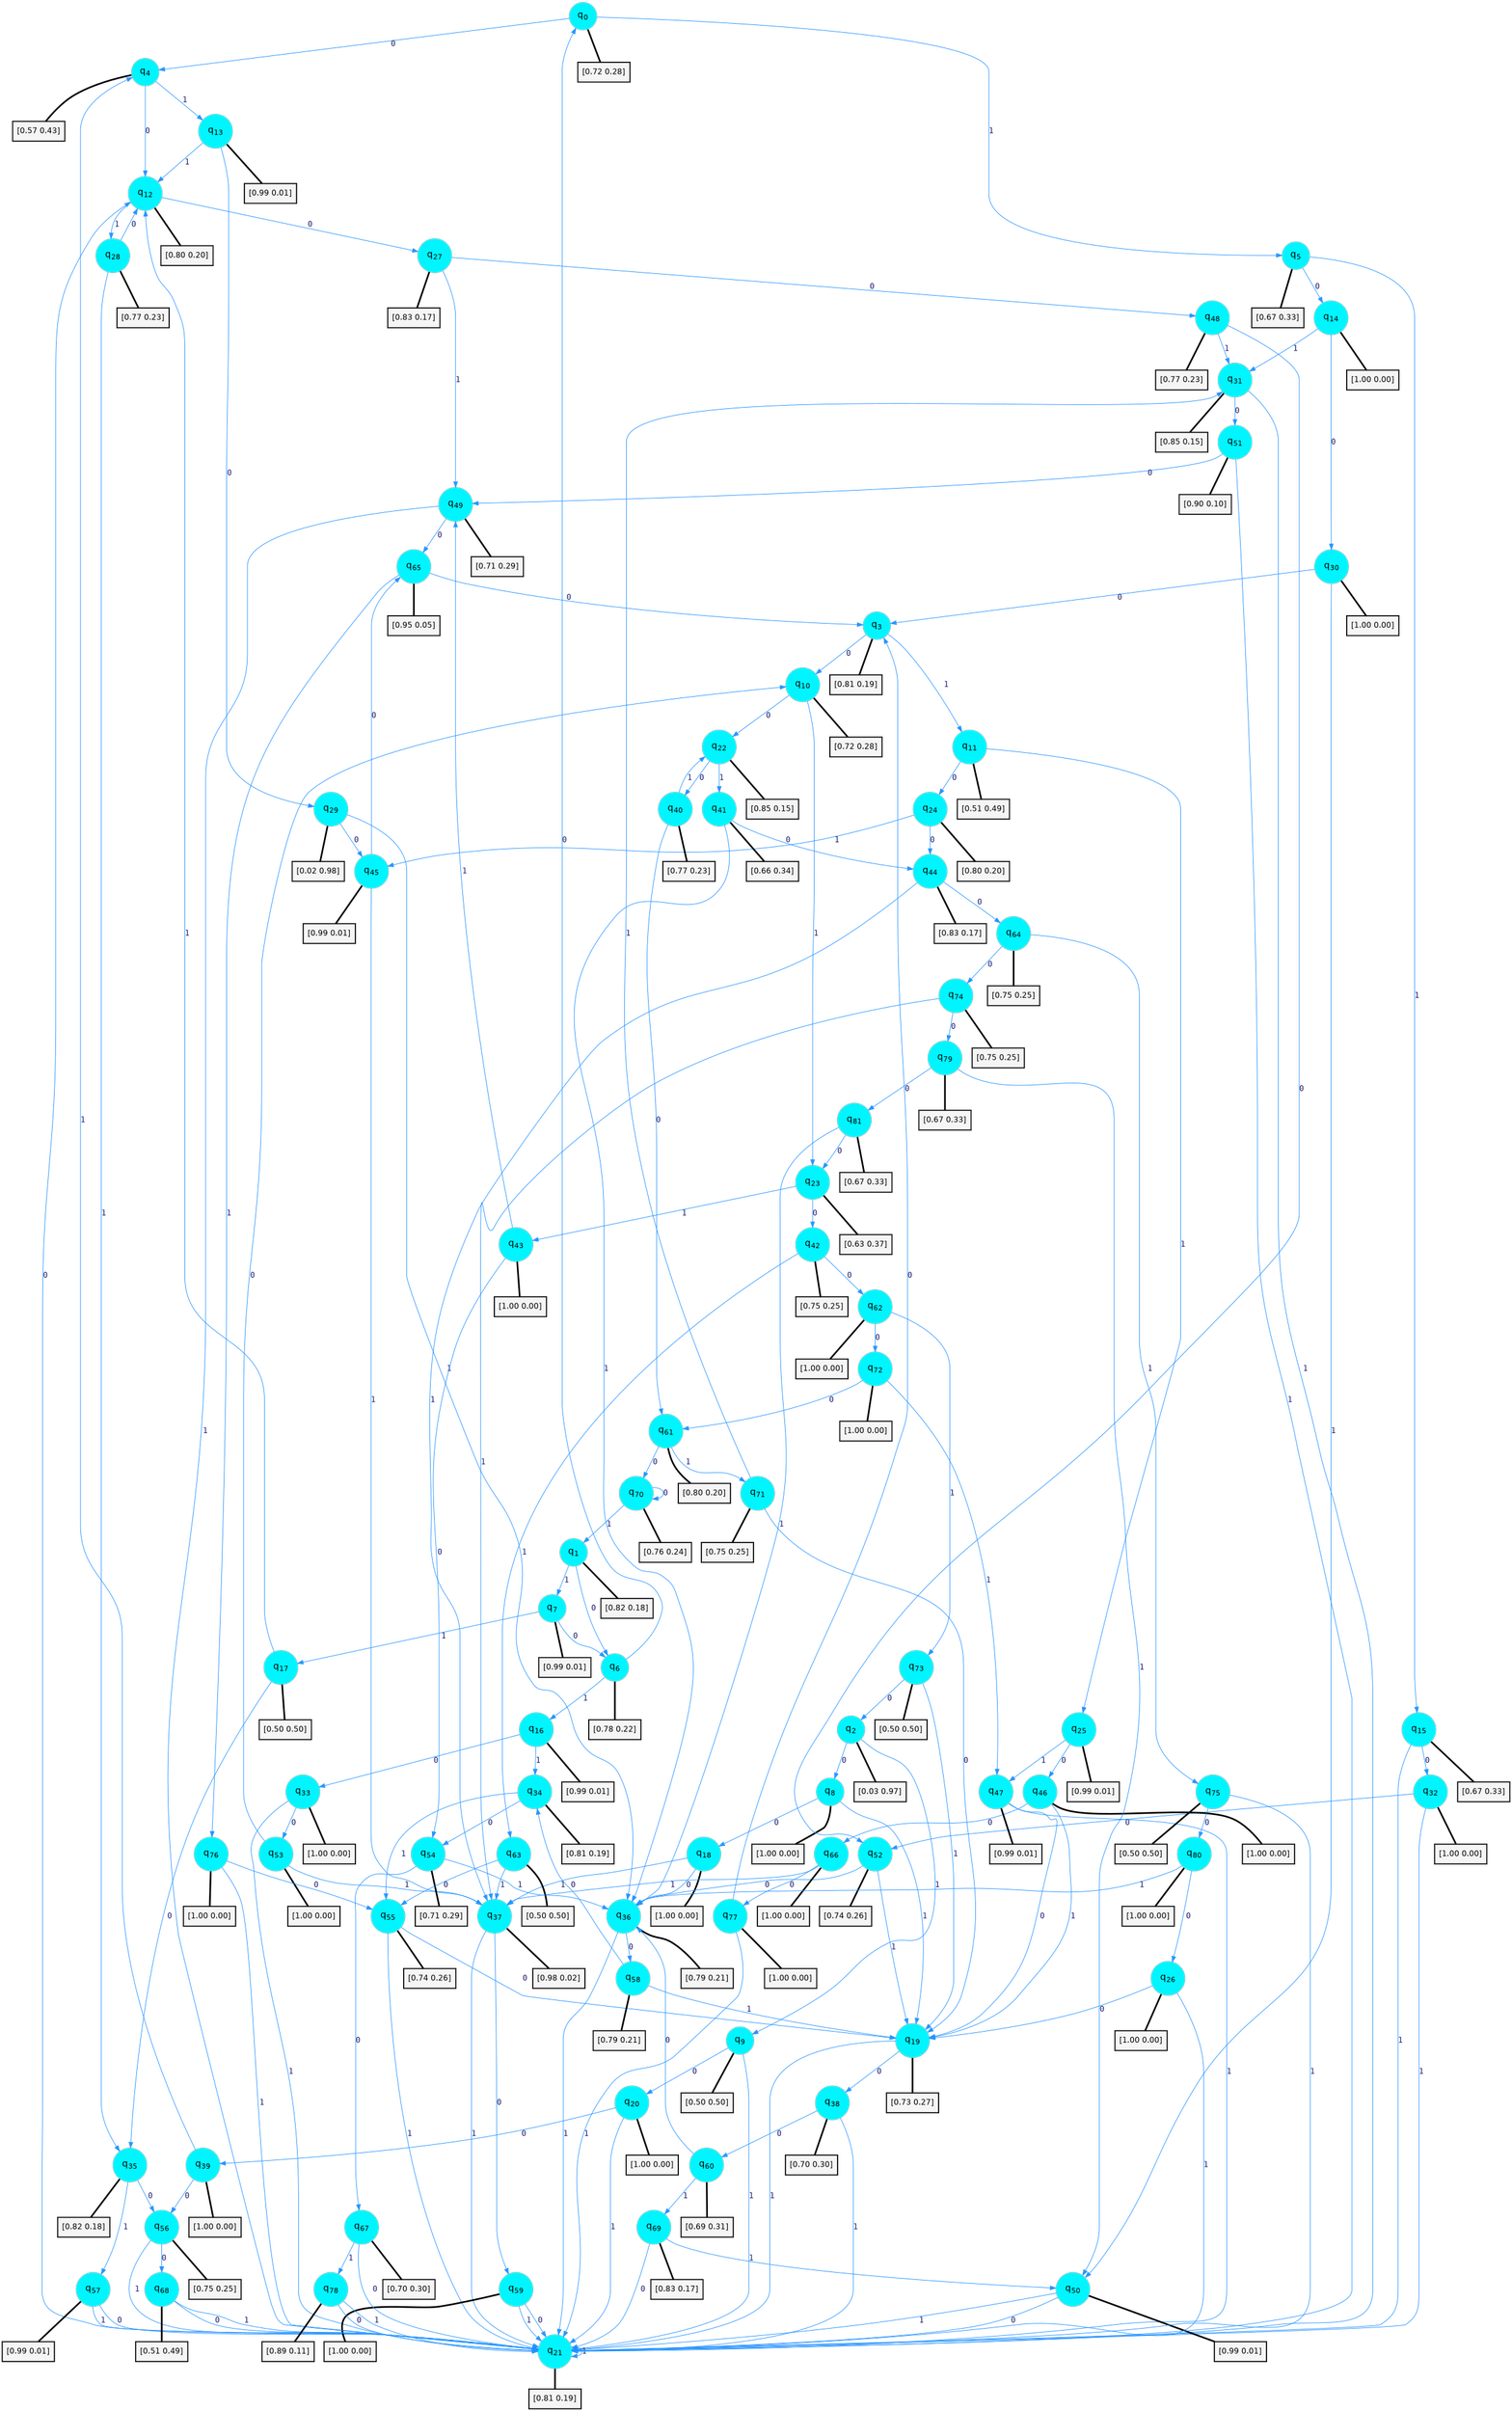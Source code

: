 digraph G {
graph [
bgcolor=transparent, dpi=300, rankdir=TD, size="40,25"];
node [
color=gray, fillcolor=turquoise1, fontcolor=black, fontname=Helvetica, fontsize=16, fontweight=bold, shape=circle, style=filled];
edge [
arrowsize=1, color=dodgerblue1, fontcolor=midnightblue, fontname=courier, fontweight=bold, penwidth=1, style=solid, weight=20];
0[label=<q<SUB>0</SUB>>];
1[label=<q<SUB>1</SUB>>];
2[label=<q<SUB>2</SUB>>];
3[label=<q<SUB>3</SUB>>];
4[label=<q<SUB>4</SUB>>];
5[label=<q<SUB>5</SUB>>];
6[label=<q<SUB>6</SUB>>];
7[label=<q<SUB>7</SUB>>];
8[label=<q<SUB>8</SUB>>];
9[label=<q<SUB>9</SUB>>];
10[label=<q<SUB>10</SUB>>];
11[label=<q<SUB>11</SUB>>];
12[label=<q<SUB>12</SUB>>];
13[label=<q<SUB>13</SUB>>];
14[label=<q<SUB>14</SUB>>];
15[label=<q<SUB>15</SUB>>];
16[label=<q<SUB>16</SUB>>];
17[label=<q<SUB>17</SUB>>];
18[label=<q<SUB>18</SUB>>];
19[label=<q<SUB>19</SUB>>];
20[label=<q<SUB>20</SUB>>];
21[label=<q<SUB>21</SUB>>];
22[label=<q<SUB>22</SUB>>];
23[label=<q<SUB>23</SUB>>];
24[label=<q<SUB>24</SUB>>];
25[label=<q<SUB>25</SUB>>];
26[label=<q<SUB>26</SUB>>];
27[label=<q<SUB>27</SUB>>];
28[label=<q<SUB>28</SUB>>];
29[label=<q<SUB>29</SUB>>];
30[label=<q<SUB>30</SUB>>];
31[label=<q<SUB>31</SUB>>];
32[label=<q<SUB>32</SUB>>];
33[label=<q<SUB>33</SUB>>];
34[label=<q<SUB>34</SUB>>];
35[label=<q<SUB>35</SUB>>];
36[label=<q<SUB>36</SUB>>];
37[label=<q<SUB>37</SUB>>];
38[label=<q<SUB>38</SUB>>];
39[label=<q<SUB>39</SUB>>];
40[label=<q<SUB>40</SUB>>];
41[label=<q<SUB>41</SUB>>];
42[label=<q<SUB>42</SUB>>];
43[label=<q<SUB>43</SUB>>];
44[label=<q<SUB>44</SUB>>];
45[label=<q<SUB>45</SUB>>];
46[label=<q<SUB>46</SUB>>];
47[label=<q<SUB>47</SUB>>];
48[label=<q<SUB>48</SUB>>];
49[label=<q<SUB>49</SUB>>];
50[label=<q<SUB>50</SUB>>];
51[label=<q<SUB>51</SUB>>];
52[label=<q<SUB>52</SUB>>];
53[label=<q<SUB>53</SUB>>];
54[label=<q<SUB>54</SUB>>];
55[label=<q<SUB>55</SUB>>];
56[label=<q<SUB>56</SUB>>];
57[label=<q<SUB>57</SUB>>];
58[label=<q<SUB>58</SUB>>];
59[label=<q<SUB>59</SUB>>];
60[label=<q<SUB>60</SUB>>];
61[label=<q<SUB>61</SUB>>];
62[label=<q<SUB>62</SUB>>];
63[label=<q<SUB>63</SUB>>];
64[label=<q<SUB>64</SUB>>];
65[label=<q<SUB>65</SUB>>];
66[label=<q<SUB>66</SUB>>];
67[label=<q<SUB>67</SUB>>];
68[label=<q<SUB>68</SUB>>];
69[label=<q<SUB>69</SUB>>];
70[label=<q<SUB>70</SUB>>];
71[label=<q<SUB>71</SUB>>];
72[label=<q<SUB>72</SUB>>];
73[label=<q<SUB>73</SUB>>];
74[label=<q<SUB>74</SUB>>];
75[label=<q<SUB>75</SUB>>];
76[label=<q<SUB>76</SUB>>];
77[label=<q<SUB>77</SUB>>];
78[label=<q<SUB>78</SUB>>];
79[label=<q<SUB>79</SUB>>];
80[label=<q<SUB>80</SUB>>];
81[label=<q<SUB>81</SUB>>];
82[label="[0.72 0.28]", shape=box,fontcolor=black, fontname=Helvetica, fontsize=14, penwidth=2, fillcolor=whitesmoke,color=black];
83[label="[0.82 0.18]", shape=box,fontcolor=black, fontname=Helvetica, fontsize=14, penwidth=2, fillcolor=whitesmoke,color=black];
84[label="[0.03 0.97]", shape=box,fontcolor=black, fontname=Helvetica, fontsize=14, penwidth=2, fillcolor=whitesmoke,color=black];
85[label="[0.81 0.19]", shape=box,fontcolor=black, fontname=Helvetica, fontsize=14, penwidth=2, fillcolor=whitesmoke,color=black];
86[label="[0.57 0.43]", shape=box,fontcolor=black, fontname=Helvetica, fontsize=14, penwidth=2, fillcolor=whitesmoke,color=black];
87[label="[0.67 0.33]", shape=box,fontcolor=black, fontname=Helvetica, fontsize=14, penwidth=2, fillcolor=whitesmoke,color=black];
88[label="[0.78 0.22]", shape=box,fontcolor=black, fontname=Helvetica, fontsize=14, penwidth=2, fillcolor=whitesmoke,color=black];
89[label="[0.99 0.01]", shape=box,fontcolor=black, fontname=Helvetica, fontsize=14, penwidth=2, fillcolor=whitesmoke,color=black];
90[label="[1.00 0.00]", shape=box,fontcolor=black, fontname=Helvetica, fontsize=14, penwidth=2, fillcolor=whitesmoke,color=black];
91[label="[0.50 0.50]", shape=box,fontcolor=black, fontname=Helvetica, fontsize=14, penwidth=2, fillcolor=whitesmoke,color=black];
92[label="[0.72 0.28]", shape=box,fontcolor=black, fontname=Helvetica, fontsize=14, penwidth=2, fillcolor=whitesmoke,color=black];
93[label="[0.51 0.49]", shape=box,fontcolor=black, fontname=Helvetica, fontsize=14, penwidth=2, fillcolor=whitesmoke,color=black];
94[label="[0.80 0.20]", shape=box,fontcolor=black, fontname=Helvetica, fontsize=14, penwidth=2, fillcolor=whitesmoke,color=black];
95[label="[0.99 0.01]", shape=box,fontcolor=black, fontname=Helvetica, fontsize=14, penwidth=2, fillcolor=whitesmoke,color=black];
96[label="[1.00 0.00]", shape=box,fontcolor=black, fontname=Helvetica, fontsize=14, penwidth=2, fillcolor=whitesmoke,color=black];
97[label="[0.67 0.33]", shape=box,fontcolor=black, fontname=Helvetica, fontsize=14, penwidth=2, fillcolor=whitesmoke,color=black];
98[label="[0.99 0.01]", shape=box,fontcolor=black, fontname=Helvetica, fontsize=14, penwidth=2, fillcolor=whitesmoke,color=black];
99[label="[0.50 0.50]", shape=box,fontcolor=black, fontname=Helvetica, fontsize=14, penwidth=2, fillcolor=whitesmoke,color=black];
100[label="[1.00 0.00]", shape=box,fontcolor=black, fontname=Helvetica, fontsize=14, penwidth=2, fillcolor=whitesmoke,color=black];
101[label="[0.73 0.27]", shape=box,fontcolor=black, fontname=Helvetica, fontsize=14, penwidth=2, fillcolor=whitesmoke,color=black];
102[label="[1.00 0.00]", shape=box,fontcolor=black, fontname=Helvetica, fontsize=14, penwidth=2, fillcolor=whitesmoke,color=black];
103[label="[0.81 0.19]", shape=box,fontcolor=black, fontname=Helvetica, fontsize=14, penwidth=2, fillcolor=whitesmoke,color=black];
104[label="[0.85 0.15]", shape=box,fontcolor=black, fontname=Helvetica, fontsize=14, penwidth=2, fillcolor=whitesmoke,color=black];
105[label="[0.63 0.37]", shape=box,fontcolor=black, fontname=Helvetica, fontsize=14, penwidth=2, fillcolor=whitesmoke,color=black];
106[label="[0.80 0.20]", shape=box,fontcolor=black, fontname=Helvetica, fontsize=14, penwidth=2, fillcolor=whitesmoke,color=black];
107[label="[0.99 0.01]", shape=box,fontcolor=black, fontname=Helvetica, fontsize=14, penwidth=2, fillcolor=whitesmoke,color=black];
108[label="[1.00 0.00]", shape=box,fontcolor=black, fontname=Helvetica, fontsize=14, penwidth=2, fillcolor=whitesmoke,color=black];
109[label="[0.83 0.17]", shape=box,fontcolor=black, fontname=Helvetica, fontsize=14, penwidth=2, fillcolor=whitesmoke,color=black];
110[label="[0.77 0.23]", shape=box,fontcolor=black, fontname=Helvetica, fontsize=14, penwidth=2, fillcolor=whitesmoke,color=black];
111[label="[0.02 0.98]", shape=box,fontcolor=black, fontname=Helvetica, fontsize=14, penwidth=2, fillcolor=whitesmoke,color=black];
112[label="[1.00 0.00]", shape=box,fontcolor=black, fontname=Helvetica, fontsize=14, penwidth=2, fillcolor=whitesmoke,color=black];
113[label="[0.85 0.15]", shape=box,fontcolor=black, fontname=Helvetica, fontsize=14, penwidth=2, fillcolor=whitesmoke,color=black];
114[label="[1.00 0.00]", shape=box,fontcolor=black, fontname=Helvetica, fontsize=14, penwidth=2, fillcolor=whitesmoke,color=black];
115[label="[1.00 0.00]", shape=box,fontcolor=black, fontname=Helvetica, fontsize=14, penwidth=2, fillcolor=whitesmoke,color=black];
116[label="[0.81 0.19]", shape=box,fontcolor=black, fontname=Helvetica, fontsize=14, penwidth=2, fillcolor=whitesmoke,color=black];
117[label="[0.82 0.18]", shape=box,fontcolor=black, fontname=Helvetica, fontsize=14, penwidth=2, fillcolor=whitesmoke,color=black];
118[label="[0.79 0.21]", shape=box,fontcolor=black, fontname=Helvetica, fontsize=14, penwidth=2, fillcolor=whitesmoke,color=black];
119[label="[0.98 0.02]", shape=box,fontcolor=black, fontname=Helvetica, fontsize=14, penwidth=2, fillcolor=whitesmoke,color=black];
120[label="[0.70 0.30]", shape=box,fontcolor=black, fontname=Helvetica, fontsize=14, penwidth=2, fillcolor=whitesmoke,color=black];
121[label="[1.00 0.00]", shape=box,fontcolor=black, fontname=Helvetica, fontsize=14, penwidth=2, fillcolor=whitesmoke,color=black];
122[label="[0.77 0.23]", shape=box,fontcolor=black, fontname=Helvetica, fontsize=14, penwidth=2, fillcolor=whitesmoke,color=black];
123[label="[0.66 0.34]", shape=box,fontcolor=black, fontname=Helvetica, fontsize=14, penwidth=2, fillcolor=whitesmoke,color=black];
124[label="[0.75 0.25]", shape=box,fontcolor=black, fontname=Helvetica, fontsize=14, penwidth=2, fillcolor=whitesmoke,color=black];
125[label="[1.00 0.00]", shape=box,fontcolor=black, fontname=Helvetica, fontsize=14, penwidth=2, fillcolor=whitesmoke,color=black];
126[label="[0.83 0.17]", shape=box,fontcolor=black, fontname=Helvetica, fontsize=14, penwidth=2, fillcolor=whitesmoke,color=black];
127[label="[0.99 0.01]", shape=box,fontcolor=black, fontname=Helvetica, fontsize=14, penwidth=2, fillcolor=whitesmoke,color=black];
128[label="[1.00 0.00]", shape=box,fontcolor=black, fontname=Helvetica, fontsize=14, penwidth=2, fillcolor=whitesmoke,color=black];
129[label="[0.99 0.01]", shape=box,fontcolor=black, fontname=Helvetica, fontsize=14, penwidth=2, fillcolor=whitesmoke,color=black];
130[label="[0.77 0.23]", shape=box,fontcolor=black, fontname=Helvetica, fontsize=14, penwidth=2, fillcolor=whitesmoke,color=black];
131[label="[0.71 0.29]", shape=box,fontcolor=black, fontname=Helvetica, fontsize=14, penwidth=2, fillcolor=whitesmoke,color=black];
132[label="[0.99 0.01]", shape=box,fontcolor=black, fontname=Helvetica, fontsize=14, penwidth=2, fillcolor=whitesmoke,color=black];
133[label="[0.90 0.10]", shape=box,fontcolor=black, fontname=Helvetica, fontsize=14, penwidth=2, fillcolor=whitesmoke,color=black];
134[label="[0.74 0.26]", shape=box,fontcolor=black, fontname=Helvetica, fontsize=14, penwidth=2, fillcolor=whitesmoke,color=black];
135[label="[1.00 0.00]", shape=box,fontcolor=black, fontname=Helvetica, fontsize=14, penwidth=2, fillcolor=whitesmoke,color=black];
136[label="[0.71 0.29]", shape=box,fontcolor=black, fontname=Helvetica, fontsize=14, penwidth=2, fillcolor=whitesmoke,color=black];
137[label="[0.74 0.26]", shape=box,fontcolor=black, fontname=Helvetica, fontsize=14, penwidth=2, fillcolor=whitesmoke,color=black];
138[label="[0.75 0.25]", shape=box,fontcolor=black, fontname=Helvetica, fontsize=14, penwidth=2, fillcolor=whitesmoke,color=black];
139[label="[0.99 0.01]", shape=box,fontcolor=black, fontname=Helvetica, fontsize=14, penwidth=2, fillcolor=whitesmoke,color=black];
140[label="[0.79 0.21]", shape=box,fontcolor=black, fontname=Helvetica, fontsize=14, penwidth=2, fillcolor=whitesmoke,color=black];
141[label="[1.00 0.00]", shape=box,fontcolor=black, fontname=Helvetica, fontsize=14, penwidth=2, fillcolor=whitesmoke,color=black];
142[label="[0.69 0.31]", shape=box,fontcolor=black, fontname=Helvetica, fontsize=14, penwidth=2, fillcolor=whitesmoke,color=black];
143[label="[0.80 0.20]", shape=box,fontcolor=black, fontname=Helvetica, fontsize=14, penwidth=2, fillcolor=whitesmoke,color=black];
144[label="[1.00 0.00]", shape=box,fontcolor=black, fontname=Helvetica, fontsize=14, penwidth=2, fillcolor=whitesmoke,color=black];
145[label="[0.50 0.50]", shape=box,fontcolor=black, fontname=Helvetica, fontsize=14, penwidth=2, fillcolor=whitesmoke,color=black];
146[label="[0.75 0.25]", shape=box,fontcolor=black, fontname=Helvetica, fontsize=14, penwidth=2, fillcolor=whitesmoke,color=black];
147[label="[0.95 0.05]", shape=box,fontcolor=black, fontname=Helvetica, fontsize=14, penwidth=2, fillcolor=whitesmoke,color=black];
148[label="[1.00 0.00]", shape=box,fontcolor=black, fontname=Helvetica, fontsize=14, penwidth=2, fillcolor=whitesmoke,color=black];
149[label="[0.70 0.30]", shape=box,fontcolor=black, fontname=Helvetica, fontsize=14, penwidth=2, fillcolor=whitesmoke,color=black];
150[label="[0.51 0.49]", shape=box,fontcolor=black, fontname=Helvetica, fontsize=14, penwidth=2, fillcolor=whitesmoke,color=black];
151[label="[0.83 0.17]", shape=box,fontcolor=black, fontname=Helvetica, fontsize=14, penwidth=2, fillcolor=whitesmoke,color=black];
152[label="[0.76 0.24]", shape=box,fontcolor=black, fontname=Helvetica, fontsize=14, penwidth=2, fillcolor=whitesmoke,color=black];
153[label="[0.75 0.25]", shape=box,fontcolor=black, fontname=Helvetica, fontsize=14, penwidth=2, fillcolor=whitesmoke,color=black];
154[label="[1.00 0.00]", shape=box,fontcolor=black, fontname=Helvetica, fontsize=14, penwidth=2, fillcolor=whitesmoke,color=black];
155[label="[0.50 0.50]", shape=box,fontcolor=black, fontname=Helvetica, fontsize=14, penwidth=2, fillcolor=whitesmoke,color=black];
156[label="[0.75 0.25]", shape=box,fontcolor=black, fontname=Helvetica, fontsize=14, penwidth=2, fillcolor=whitesmoke,color=black];
157[label="[0.50 0.50]", shape=box,fontcolor=black, fontname=Helvetica, fontsize=14, penwidth=2, fillcolor=whitesmoke,color=black];
158[label="[1.00 0.00]", shape=box,fontcolor=black, fontname=Helvetica, fontsize=14, penwidth=2, fillcolor=whitesmoke,color=black];
159[label="[1.00 0.00]", shape=box,fontcolor=black, fontname=Helvetica, fontsize=14, penwidth=2, fillcolor=whitesmoke,color=black];
160[label="[0.89 0.11]", shape=box,fontcolor=black, fontname=Helvetica, fontsize=14, penwidth=2, fillcolor=whitesmoke,color=black];
161[label="[0.67 0.33]", shape=box,fontcolor=black, fontname=Helvetica, fontsize=14, penwidth=2, fillcolor=whitesmoke,color=black];
162[label="[1.00 0.00]", shape=box,fontcolor=black, fontname=Helvetica, fontsize=14, penwidth=2, fillcolor=whitesmoke,color=black];
163[label="[0.67 0.33]", shape=box,fontcolor=black, fontname=Helvetica, fontsize=14, penwidth=2, fillcolor=whitesmoke,color=black];
0->4 [label=0];
0->5 [label=1];
0->82 [arrowhead=none, penwidth=3,color=black];
1->6 [label=0];
1->7 [label=1];
1->83 [arrowhead=none, penwidth=3,color=black];
2->8 [label=0];
2->9 [label=1];
2->84 [arrowhead=none, penwidth=3,color=black];
3->10 [label=0];
3->11 [label=1];
3->85 [arrowhead=none, penwidth=3,color=black];
4->12 [label=0];
4->13 [label=1];
4->86 [arrowhead=none, penwidth=3,color=black];
5->14 [label=0];
5->15 [label=1];
5->87 [arrowhead=none, penwidth=3,color=black];
6->0 [label=0];
6->16 [label=1];
6->88 [arrowhead=none, penwidth=3,color=black];
7->6 [label=0];
7->17 [label=1];
7->89 [arrowhead=none, penwidth=3,color=black];
8->18 [label=0];
8->19 [label=1];
8->90 [arrowhead=none, penwidth=3,color=black];
9->20 [label=0];
9->21 [label=1];
9->91 [arrowhead=none, penwidth=3,color=black];
10->22 [label=0];
10->23 [label=1];
10->92 [arrowhead=none, penwidth=3,color=black];
11->24 [label=0];
11->25 [label=1];
11->93 [arrowhead=none, penwidth=3,color=black];
12->27 [label=0];
12->28 [label=1];
12->94 [arrowhead=none, penwidth=3,color=black];
13->29 [label=0];
13->12 [label=1];
13->95 [arrowhead=none, penwidth=3,color=black];
14->30 [label=0];
14->31 [label=1];
14->96 [arrowhead=none, penwidth=3,color=black];
15->32 [label=0];
15->21 [label=1];
15->97 [arrowhead=none, penwidth=3,color=black];
16->33 [label=0];
16->34 [label=1];
16->98 [arrowhead=none, penwidth=3,color=black];
17->35 [label=0];
17->12 [label=1];
17->99 [arrowhead=none, penwidth=3,color=black];
18->36 [label=0];
18->37 [label=1];
18->100 [arrowhead=none, penwidth=3,color=black];
19->38 [label=0];
19->21 [label=1];
19->101 [arrowhead=none, penwidth=3,color=black];
20->39 [label=0];
20->21 [label=1];
20->102 [arrowhead=none, penwidth=3,color=black];
21->12 [label=0];
21->21 [label=1];
21->103 [arrowhead=none, penwidth=3,color=black];
22->40 [label=0];
22->41 [label=1];
22->104 [arrowhead=none, penwidth=3,color=black];
23->42 [label=0];
23->43 [label=1];
23->105 [arrowhead=none, penwidth=3,color=black];
24->44 [label=0];
24->45 [label=1];
24->106 [arrowhead=none, penwidth=3,color=black];
25->46 [label=0];
25->47 [label=1];
25->107 [arrowhead=none, penwidth=3,color=black];
26->19 [label=0];
26->21 [label=1];
26->108 [arrowhead=none, penwidth=3,color=black];
27->48 [label=0];
27->49 [label=1];
27->109 [arrowhead=none, penwidth=3,color=black];
28->12 [label=0];
28->35 [label=1];
28->110 [arrowhead=none, penwidth=3,color=black];
29->45 [label=0];
29->36 [label=1];
29->111 [arrowhead=none, penwidth=3,color=black];
30->3 [label=0];
30->50 [label=1];
30->112 [arrowhead=none, penwidth=3,color=black];
31->51 [label=0];
31->21 [label=1];
31->113 [arrowhead=none, penwidth=3,color=black];
32->52 [label=0];
32->21 [label=1];
32->114 [arrowhead=none, penwidth=3,color=black];
33->53 [label=0];
33->21 [label=1];
33->115 [arrowhead=none, penwidth=3,color=black];
34->54 [label=0];
34->55 [label=1];
34->116 [arrowhead=none, penwidth=3,color=black];
35->56 [label=0];
35->57 [label=1];
35->117 [arrowhead=none, penwidth=3,color=black];
36->58 [label=0];
36->21 [label=1];
36->118 [arrowhead=none, penwidth=3,color=black];
37->59 [label=0];
37->21 [label=1];
37->119 [arrowhead=none, penwidth=3,color=black];
38->60 [label=0];
38->21 [label=1];
38->120 [arrowhead=none, penwidth=3,color=black];
39->56 [label=0];
39->4 [label=1];
39->121 [arrowhead=none, penwidth=3,color=black];
40->61 [label=0];
40->22 [label=1];
40->122 [arrowhead=none, penwidth=3,color=black];
41->44 [label=0];
41->36 [label=1];
41->123 [arrowhead=none, penwidth=3,color=black];
42->62 [label=0];
42->63 [label=1];
42->124 [arrowhead=none, penwidth=3,color=black];
43->54 [label=0];
43->49 [label=1];
43->125 [arrowhead=none, penwidth=3,color=black];
44->64 [label=0];
44->37 [label=1];
44->126 [arrowhead=none, penwidth=3,color=black];
45->65 [label=0];
45->37 [label=1];
45->127 [arrowhead=none, penwidth=3,color=black];
46->66 [label=0];
46->19 [label=1];
46->128 [arrowhead=none, penwidth=3,color=black];
47->19 [label=0];
47->21 [label=1];
47->129 [arrowhead=none, penwidth=3,color=black];
48->52 [label=0];
48->31 [label=1];
48->130 [arrowhead=none, penwidth=3,color=black];
49->65 [label=0];
49->21 [label=1];
49->131 [arrowhead=none, penwidth=3,color=black];
50->21 [label=0];
50->21 [label=1];
50->132 [arrowhead=none, penwidth=3,color=black];
51->49 [label=0];
51->21 [label=1];
51->133 [arrowhead=none, penwidth=3,color=black];
52->36 [label=0];
52->19 [label=1];
52->134 [arrowhead=none, penwidth=3,color=black];
53->10 [label=0];
53->37 [label=1];
53->135 [arrowhead=none, penwidth=3,color=black];
54->67 [label=0];
54->36 [label=1];
54->136 [arrowhead=none, penwidth=3,color=black];
55->19 [label=0];
55->21 [label=1];
55->137 [arrowhead=none, penwidth=3,color=black];
56->68 [label=0];
56->21 [label=1];
56->138 [arrowhead=none, penwidth=3,color=black];
57->21 [label=0];
57->21 [label=1];
57->139 [arrowhead=none, penwidth=3,color=black];
58->34 [label=0];
58->19 [label=1];
58->140 [arrowhead=none, penwidth=3,color=black];
59->21 [label=0];
59->21 [label=1];
59->141 [arrowhead=none, penwidth=3,color=black];
60->36 [label=0];
60->69 [label=1];
60->142 [arrowhead=none, penwidth=3,color=black];
61->70 [label=0];
61->71 [label=1];
61->143 [arrowhead=none, penwidth=3,color=black];
62->72 [label=0];
62->73 [label=1];
62->144 [arrowhead=none, penwidth=3,color=black];
63->55 [label=0];
63->37 [label=1];
63->145 [arrowhead=none, penwidth=3,color=black];
64->74 [label=0];
64->75 [label=1];
64->146 [arrowhead=none, penwidth=3,color=black];
65->3 [label=0];
65->76 [label=1];
65->147 [arrowhead=none, penwidth=3,color=black];
66->77 [label=0];
66->37 [label=1];
66->148 [arrowhead=none, penwidth=3,color=black];
67->21 [label=0];
67->78 [label=1];
67->149 [arrowhead=none, penwidth=3,color=black];
68->21 [label=0];
68->21 [label=1];
68->150 [arrowhead=none, penwidth=3,color=black];
69->21 [label=0];
69->50 [label=1];
69->151 [arrowhead=none, penwidth=3,color=black];
70->70 [label=0];
70->1 [label=1];
70->152 [arrowhead=none, penwidth=3,color=black];
71->19 [label=0];
71->31 [label=1];
71->153 [arrowhead=none, penwidth=3,color=black];
72->61 [label=0];
72->47 [label=1];
72->154 [arrowhead=none, penwidth=3,color=black];
73->2 [label=0];
73->19 [label=1];
73->155 [arrowhead=none, penwidth=3,color=black];
74->79 [label=0];
74->37 [label=1];
74->156 [arrowhead=none, penwidth=3,color=black];
75->80 [label=0];
75->21 [label=1];
75->157 [arrowhead=none, penwidth=3,color=black];
76->55 [label=0];
76->21 [label=1];
76->158 [arrowhead=none, penwidth=3,color=black];
77->3 [label=0];
77->21 [label=1];
77->159 [arrowhead=none, penwidth=3,color=black];
78->21 [label=0];
78->21 [label=1];
78->160 [arrowhead=none, penwidth=3,color=black];
79->81 [label=0];
79->50 [label=1];
79->161 [arrowhead=none, penwidth=3,color=black];
80->26 [label=0];
80->36 [label=1];
80->162 [arrowhead=none, penwidth=3,color=black];
81->23 [label=0];
81->36 [label=1];
81->163 [arrowhead=none, penwidth=3,color=black];
}
